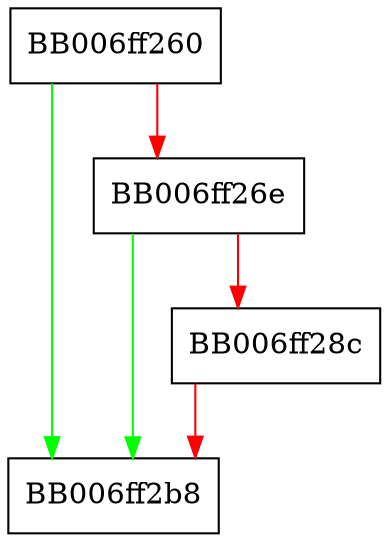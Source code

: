 digraph rc4_40_newctx {
  node [shape="box"];
  graph [splines=ortho];
  BB006ff260 -> BB006ff2b8 [color="green"];
  BB006ff260 -> BB006ff26e [color="red"];
  BB006ff26e -> BB006ff2b8 [color="green"];
  BB006ff26e -> BB006ff28c [color="red"];
  BB006ff28c -> BB006ff2b8 [color="red"];
}